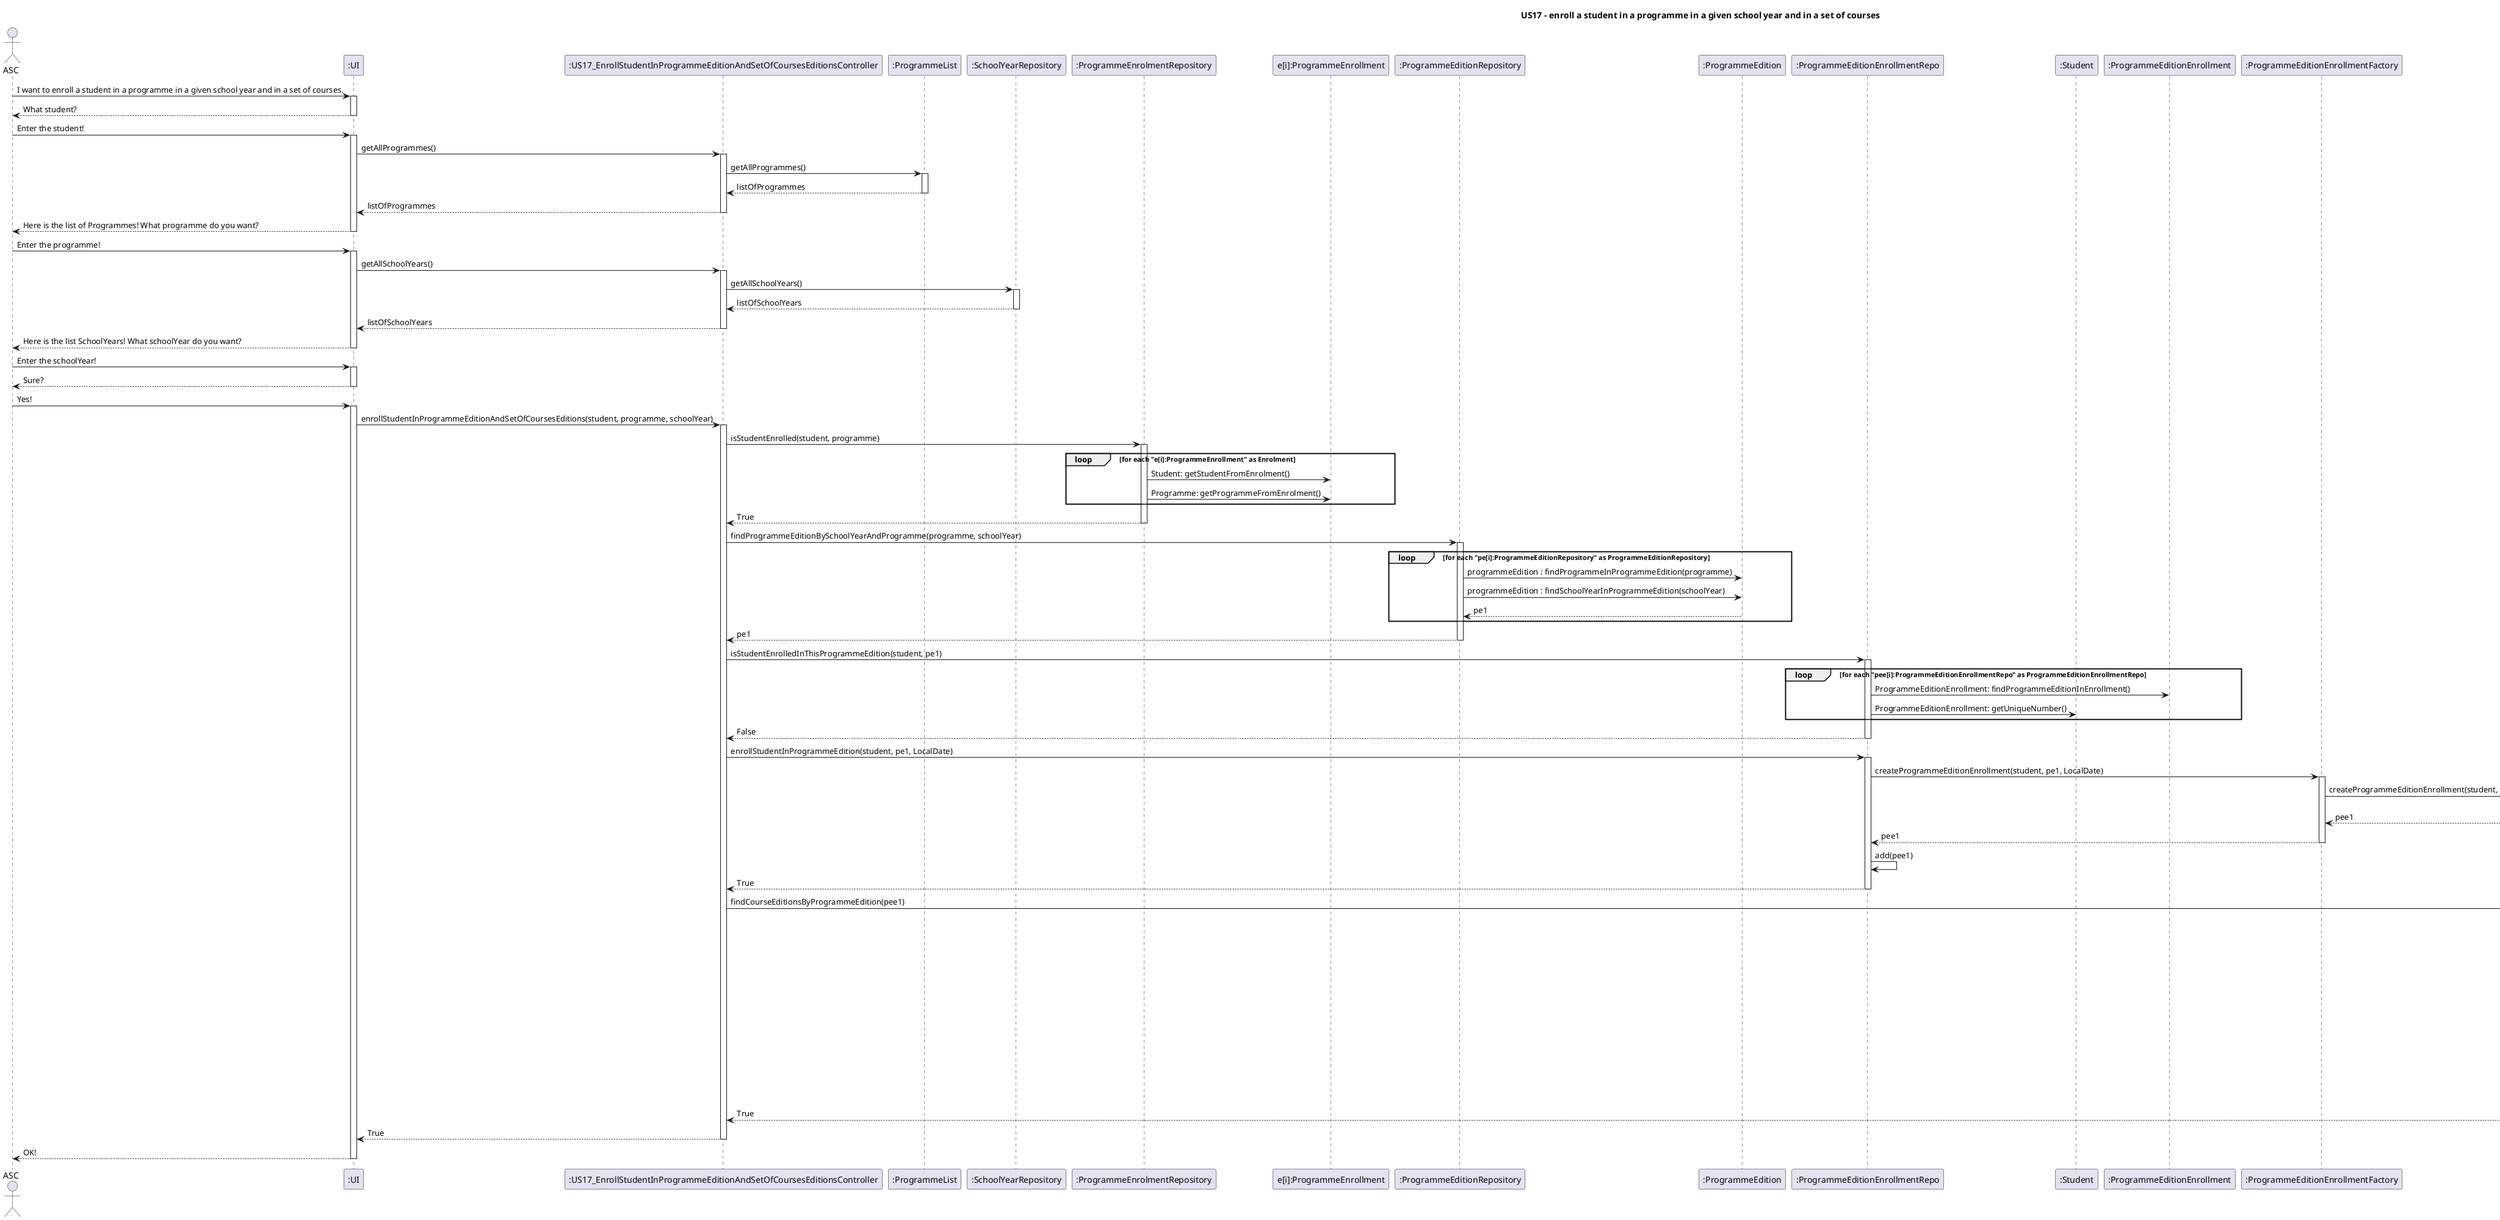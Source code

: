 @startuml
title US17 - enroll a student in a programme in a given school year and in a set of courses
actor ASC
participant ":UI" as UI
ASC -> UI : I want to enroll a student in a programme in a given school year and in a set of courses.
activate UI
UI --> ASC : What student?
deactivate UI
ASC -> UI : Enter the student!
activate UI
participant ":US17_EnrollStudentInProgrammeEditionAndSetOfCoursesEditionsController" as Controller
UI -> Controller : getAllProgrammes()
activate Controller
participant ":ProgrammeList" as ProgrammeList
Controller -> ProgrammeList : getAllProgrammes()
activate ProgrammeList
ProgrammeList --> Controller : listOfProgrammes
deactivate ProgrammeList
Controller --> UI : listOfProgrammes
deactivate Controller
UI --> ASC : Here is the list of Programmes! What programme do you want?
deactivate UI
ASC -> UI : Enter the programme!
activate UI
participant ":SchoolYearRepository" as SchoolYearRepository
UI -> Controller : getAllSchoolYears()
activate Controller
Controller -> SchoolYearRepository : getAllSchoolYears()
activate SchoolYearRepository
SchoolYearRepository --> Controller : listOfSchoolYears
deactivate SchoolYearRepository
Controller --> UI : listOfSchoolYears
deactivate Controller
UI --> ASC : Here is the list SchoolYears! What schoolYear do you want?
deactivate UI
ASC -> UI : Enter the schoolYear!
activate UI
UI --> ASC : Sure?
deactivate UI
ASC -> UI : Yes!
activate UI
UI -> Controller : enrollStudentInProgrammeEditionAndSetOfCoursesEditions(student, programme, schoolYear)
activate Controller
participant ":ProgrammeEnrolmentRepository" as ProgrammeEnrolmentRepository
Controller -> ProgrammeEnrolmentRepository : isStudentEnrolled(student, programme)
activate ProgrammeEnrolmentRepository
participant "e[i]:ProgrammeEnrollment" as Enrollment
loop for each "e[i]:ProgrammeEnrollment" as Enrolment
ProgrammeEnrolmentRepository -> Enrollment : Student: getStudentFromEnrolment()
ProgrammeEnrolmentRepository -> Enrollment : Programme: getProgrammeFromEnrolment()
end
deactivate Enrollment
ProgrammeEnrolmentRepository --> Controller : True
deactivate ProgrammeEnrolmentRepository
participant ":ProgrammeEditionRepository" as ProgrammeEditionRepository
Controller -> ProgrammeEditionRepository : findProgrammeEditionBySchoolYearAndProgramme(programme, schoolYear)
activate ProgrammeEditionRepository
participant ":ProgrammeEdition" as ProgrammeEdition
loop for each "pe[i]:ProgrammeEditionRepository" as ProgrammeEditionRepository
ProgrammeEditionRepository -> ProgrammeEdition : programmeEdition : findProgrammeInProgrammeEdition(programme)
ProgrammeEditionRepository -> ProgrammeEdition : programmeEdition : findSchoolYearInProgrammeEdition(schoolYear)
ProgrammeEdition --> ProgrammeEditionRepository : pe1
end
ProgrammeEditionRepository --> Controller :  pe1
deactivate ProgrammeEditionRepository
participant ":ProgrammeEditionEnrollmentRepo" as ProgrammeEditionEnrollmentRepo
Controller -> ProgrammeEditionEnrollmentRepo : isStudentEnrolledInThisProgrammeEdition(student, pe1)
activate ProgrammeEditionEnrollmentRepo
participant ":ProgrammeEditionEnrollment" as ProgrammeEditionEnrollment
loop for each "pee[i]:ProgrammeEditionEnrollmentRepo" as ProgrammeEditionEnrollmentRepo
participant ":Student" as Student
ProgrammeEditionEnrollmentRepo -> ProgrammeEditionEnrollment: ProgrammeEditionEnrollment: findProgrammeEditionInEnrollment()
ProgrammeEditionEnrollmentRepo -> Student: ProgrammeEditionEnrollment: getUniqueNumber()
participant ":ProgrammeEditionEnrollment" as ProgrammeEditionEnrollment
end
ProgrammeEditionEnrollmentRepo --> Controller : False
deactivate "ProgrammeEditionEnrollmentRepo"
Controller -> ProgrammeEditionEnrollmentRepo : enrollStudentInProgrammeEdition(student, pe1, LocalDate)
activate "ProgrammeEditionEnrollmentRepo"
participant ":ProgrammeEditionEnrollmentFactory" as ProgrammeEditionEnrollmentFactory
ProgrammeEditionEnrollmentRepo -> ProgrammeEditionEnrollmentFactory: createProgrammeEditionEnrollment(student, pe1, LocalDate)
activate ProgrammeEditionEnrollmentFactory
create "pee1:ProgrammeEditionEnrollment"
ProgrammeEditionEnrollmentFactory -> "pee1:ProgrammeEditionEnrollment" : createProgrammeEditionEnrollment(student, pe1, LocalDate)
activate "pee1:ProgrammeEditionEnrollment"
"pee1:ProgrammeEditionEnrollment" --> ProgrammeEditionEnrollmentFactory: pee1
deactivate "pee1:ProgrammeEditionEnrollment"
ProgrammeEditionEnrollmentFactory --> ProgrammeEditionEnrollmentRepo: pee1
deactivate ProgrammeEditionEnrollmentFactory
ProgrammeEditionEnrollmentRepo -> ProgrammeEditionEnrollmentRepo : add(pee1)
ProgrammeEditionEnrollmentRepo --> Controller : True
deactivate ProgrammeEditionEnrollmentRepo
participant ":CourseEditionRepository" as CourseEditionRepository
Controller -> CourseEditionRepository : findCourseEditionsByProgrammeEdition(pee1)
participant ":CourseEdition" as CourseEdition
participant ":CourseEdition" as CourseEdition
activate CourseEditionRepository
loop for each "cee[i]:CourseEditionRepository" as CourseEditionRepository
CourseEditionRepository -> CourseEdition :  whatProgrammeEditionBelongsThisCourseEdition()
activate CourseEdition
CourseEdition --> CourseEditionRepository :  ce1
deactivate CourseEdition
CourseEditionRepository -> CourseEditionRepository :  add(ce1)
end
participant ":CourseEditionEnrollmentRepository" as CourseEditionEnrollmentRepository
CourseEditionRepository -> CourseEditionEnrollmentRepository : ListOfCourseEditions
deactivate CourseEditionRepository
participant ":CourseEditionEnrollment" as CourseEditionEnrollment
activate CourseEditionEnrollmentRepository
loop for each "cee[i]:CourseEditionEnrollmentRepository" as CourseEditionEnrollmentRepository
CourseEditionEnrollmentRepository -> CourseEditionEnrollment : findByStudentAndEdition(student, ce[i])
CourseEditionEnrollmentRepository -> CourseEditionEnrollment : isPresent()
CourseEditionEnrollmentRepository -> CourseEditionEnrollmentRepository : enrollStudentInACourseEdition(student, ce1, LocalDate)
end
CourseEditionEnrollmentRepository --> Controller : True
deactivate CourseEditionEnrollmentRepository
Controller --> UI : True
deactivate Controller
UI --> ASC: OK!
deactivate UI

@enduml